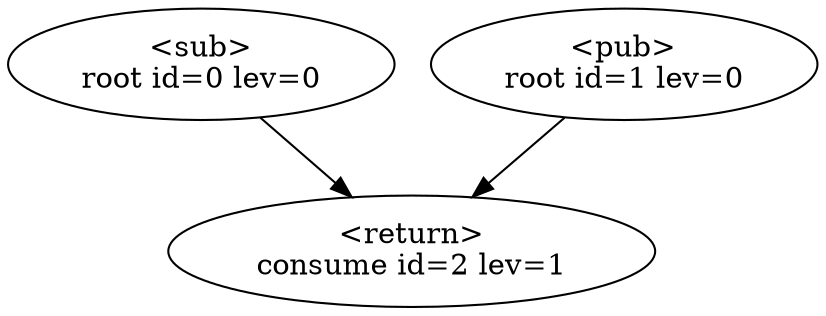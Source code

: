 digraph {
"<sub>
root id=0 lev=0" -> "<return>
consume id=2 lev=1"
"<pub>
root id=1 lev=0" -> "<return>
consume id=2 lev=1"
}